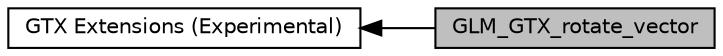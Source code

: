 digraph "GLM_GTX_rotate_vector"
{
  edge [fontname="Helvetica",fontsize="10",labelfontname="Helvetica",labelfontsize="10"];
  node [fontname="Helvetica",fontsize="10",shape=box];
  rankdir=LR;
  Node2 [label="GTX Extensions (Experimental)",height=0.2,width=0.4,color="black", fillcolor="white", style="filled",URL="$group__gtx.html",tooltip="Functions and types that the GLSL specification doesn't define, but useful to have for a C++ program."];
  Node1 [label="GLM_GTX_rotate_vector",height=0.2,width=0.4,color="black", fillcolor="grey75", style="filled", fontcolor="black",tooltip="Function to directly rotate a vector."];
  Node2->Node1 [shape=plaintext, dir="back", style="solid"];
}
